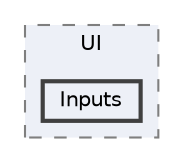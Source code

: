 digraph "BLAZAMGui/UI/Inputs"
{
 // LATEX_PDF_SIZE
  bgcolor="transparent";
  edge [fontname=Helvetica,fontsize=10,labelfontname=Helvetica,labelfontsize=10];
  node [fontname=Helvetica,fontsize=10,shape=box,height=0.2,width=0.4];
  compound=true
  subgraph clusterdir_7c0903f41229417aa73bd16cb43e617f {
    graph [ bgcolor="#edf0f7", pencolor="grey50", label="UI", fontname=Helvetica,fontsize=10 style="filled,dashed", URL="dir_7c0903f41229417aa73bd16cb43e617f.html",tooltip=""]
  dir_5b0f966f5d51d79e55fbe8fbb7a5e9cd [label="Inputs", fillcolor="#edf0f7", color="grey25", style="filled,bold", URL="dir_5b0f966f5d51d79e55fbe8fbb7a5e9cd.html",tooltip=""];
  }
}
